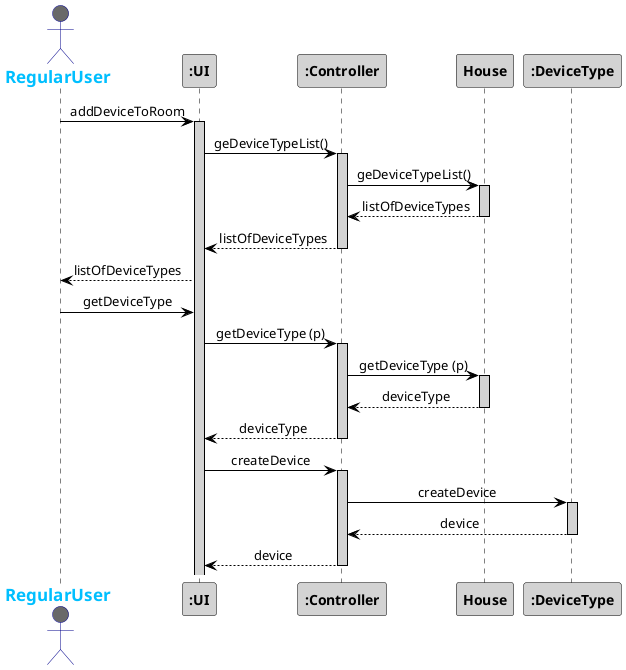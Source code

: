 @startuml
skinparam sequenceMessageAlign center
skinparam sequence {
	ArrowColor Black
	ActorBorderColor DarkBlue
	LifeLineBorderColor black
	LifeLineBackgroundColor LightGrey

	ParticipantBorderColor Black
	ParticipantBackgroundColor LightGrey
	ParticipantFontStyle Bold

	ActorBackgroundColor DimGrey
	ActorFontColor DeepSkyBlue
	ActorFontStyle Bold
	ActorFontSize 17
	ActorFontName Aapex
}

actor RegularUser
RegularUser -> ":UI": addDeviceToRoom
activate ":UI"
":UI" -> ":Controller": geDeviceTypeList()
activate ":Controller"
":Controller" -> "House": geDeviceTypeList()
activate "House"
":Controller" <-- "House": listOfDeviceTypes
deactivate "House"
":UI" <-- ":Controller": listOfDeviceTypes
deactivate ":Controller"
RegularUser <-- ":UI": listOfDeviceTypes
RegularUser -> ":UI": getDeviceType
":UI" -> ":Controller": getDeviceType (p)
activate ":Controller"
":Controller" -> "House": getDeviceType (p)
activate "House"
":Controller" <-- "House": deviceType
deactivate "House"
":UI" <-- ":Controller": deviceType
deactivate ":Controller"
":UI" -> ":Controller": createDevice
activate ":Controller"
":Controller" -> ":DeviceType": createDevice
activate ":DeviceType"
":Controller" <-- ":DeviceType": device
deactivate ":DeviceType"
":UI" <-- ":Controller": device
deactivate ":Controller"

@enduml